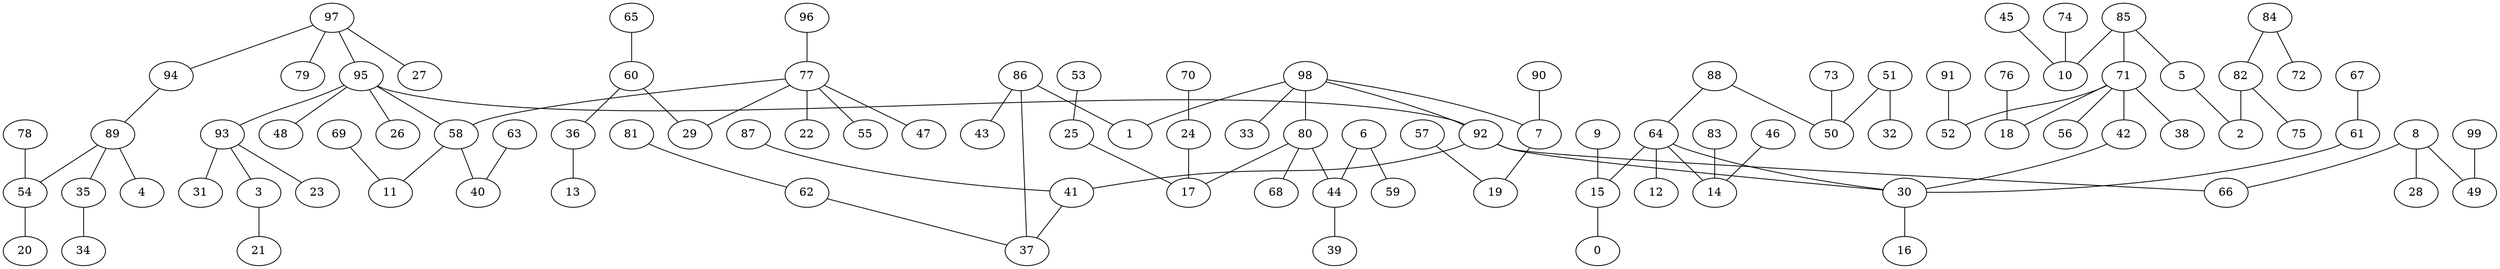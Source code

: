 digraph GG_graph {

subgraph G_graph {
edge [color = black]
"78" -> "54" [dir = none]
"53" -> "25" [dir = none]
"82" -> "75" [dir = none]
"82" -> "2" [dir = none]
"9" -> "15" [dir = none]
"87" -> "41" [dir = none]
"74" -> "10" [dir = none]
"45" -> "10" [dir = none]
"57" -> "19" [dir = none]
"25" -> "17" [dir = none]
"36" -> "13" [dir = none]
"86" -> "43" [dir = none]
"86" -> "37" [dir = none]
"86" -> "1" [dir = none]
"5" -> "2" [dir = none]
"91" -> "52" [dir = none]
"70" -> "24" [dir = none]
"64" -> "12" [dir = none]
"64" -> "15" [dir = none]
"64" -> "14" [dir = none]
"64" -> "30" [dir = none]
"6" -> "59" [dir = none]
"6" -> "44" [dir = none]
"35" -> "34" [dir = none]
"8" -> "28" [dir = none]
"8" -> "49" [dir = none]
"8" -> "66" [dir = none]
"83" -> "14" [dir = none]
"93" -> "31" [dir = none]
"93" -> "3" [dir = none]
"93" -> "23" [dir = none]
"69" -> "11" [dir = none]
"81" -> "62" [dir = none]
"95" -> "48" [dir = none]
"95" -> "26" [dir = none]
"95" -> "93" [dir = none]
"95" -> "58" [dir = none]
"95" -> "92" [dir = none]
"98" -> "80" [dir = none]
"98" -> "7" [dir = none]
"98" -> "33" [dir = none]
"98" -> "1" [dir = none]
"98" -> "92" [dir = none]
"89" -> "4" [dir = none]
"89" -> "35" [dir = none]
"89" -> "54" [dir = none]
"76" -> "18" [dir = none]
"92" -> "66" [dir = none]
"92" -> "30" [dir = none]
"71" -> "18" [dir = none]
"71" -> "38" [dir = none]
"71" -> "56" [dir = none]
"71" -> "52" [dir = none]
"71" -> "42" [dir = none]
"84" -> "72" [dir = none]
"84" -> "82" [dir = none]
"30" -> "16" [dir = none]
"58" -> "40" [dir = none]
"58" -> "11" [dir = none]
"65" -> "60" [dir = none]
"7" -> "19" [dir = none]
"77" -> "22" [dir = none]
"77" -> "29" [dir = none]
"77" -> "55" [dir = none]
"77" -> "47" [dir = none]
"77" -> "58" [dir = none]
"42" -> "30" [dir = none]
"80" -> "68" [dir = none]
"80" -> "44" [dir = none]
"80" -> "17" [dir = none]
"3" -> "21" [dir = none]
"62" -> "37" [dir = none]
"97" -> "27" [dir = none]
"97" -> "94" [dir = none]
"97" -> "79" [dir = none]
"97" -> "95" [dir = none]
"61" -> "30" [dir = none]
"15" -> "0" [dir = none]
"90" -> "7" [dir = none]
"94" -> "89" [dir = none]
"88" -> "50" [dir = none]
"88" -> "64" [dir = none]
"24" -> "17" [dir = none]
"99" -> "49" [dir = none]
"85" -> "10" [dir = none]
"85" -> "5" [dir = none]
"85" -> "71" [dir = none]
"67" -> "61" [dir = none]
"63" -> "40" [dir = none]
"73" -> "50" [dir = none]
"54" -> "20" [dir = none]
"60" -> "36" [dir = none]
"60" -> "29" [dir = none]
"44" -> "39" [dir = none]
"41" -> "37" [dir = none]
"96" -> "77" [dir = none]
"46" -> "14" [dir = none]
"51" -> "32" [dir = none]
"51" -> "50" [dir = none]
"92" -> "41" [dir = none]
}

}
